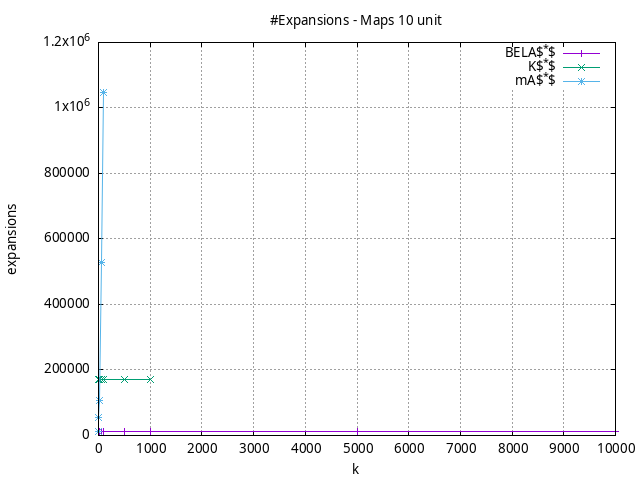 #!/usr/bin/gnuplot
# -*- coding: utf-8 -*-
#
# results/maps/unit/10/random512-10.heuristic.unit.expansions.gnuplot
#
# Started on 04/02/2024 21:34:10
# Author: Carlos Linares López
set grid
set xlabel "k"
set ylabel "expansions"

set title "#Expansions - Maps 10 unit"

set terminal png enhanced font "Ariel,10"
set output 'random512-10.heuristic.unit.expansions.png'

plot "-" title "BELA$^*$"      with linesp, "-" title "K$^*$"      with linesp, "-" title "mA$^*$"      with linesp

	1 11809.25
	5 11813.09
	10 11816.19
	50 11823.35
	100 11826.92
	500 11836.06
	1000 11841.99
	5000 11852.64
	10000 11856.64
end
	1 13534.28
	5 170904.97
	10 170904.97
	50 170904.97
	100 170904.97
	500 170904.97
	1000 170904.97
end
	1 11809.25
	5 54965.83
	10 108292.38
	50 528246.21
	100 1047714.97
end

